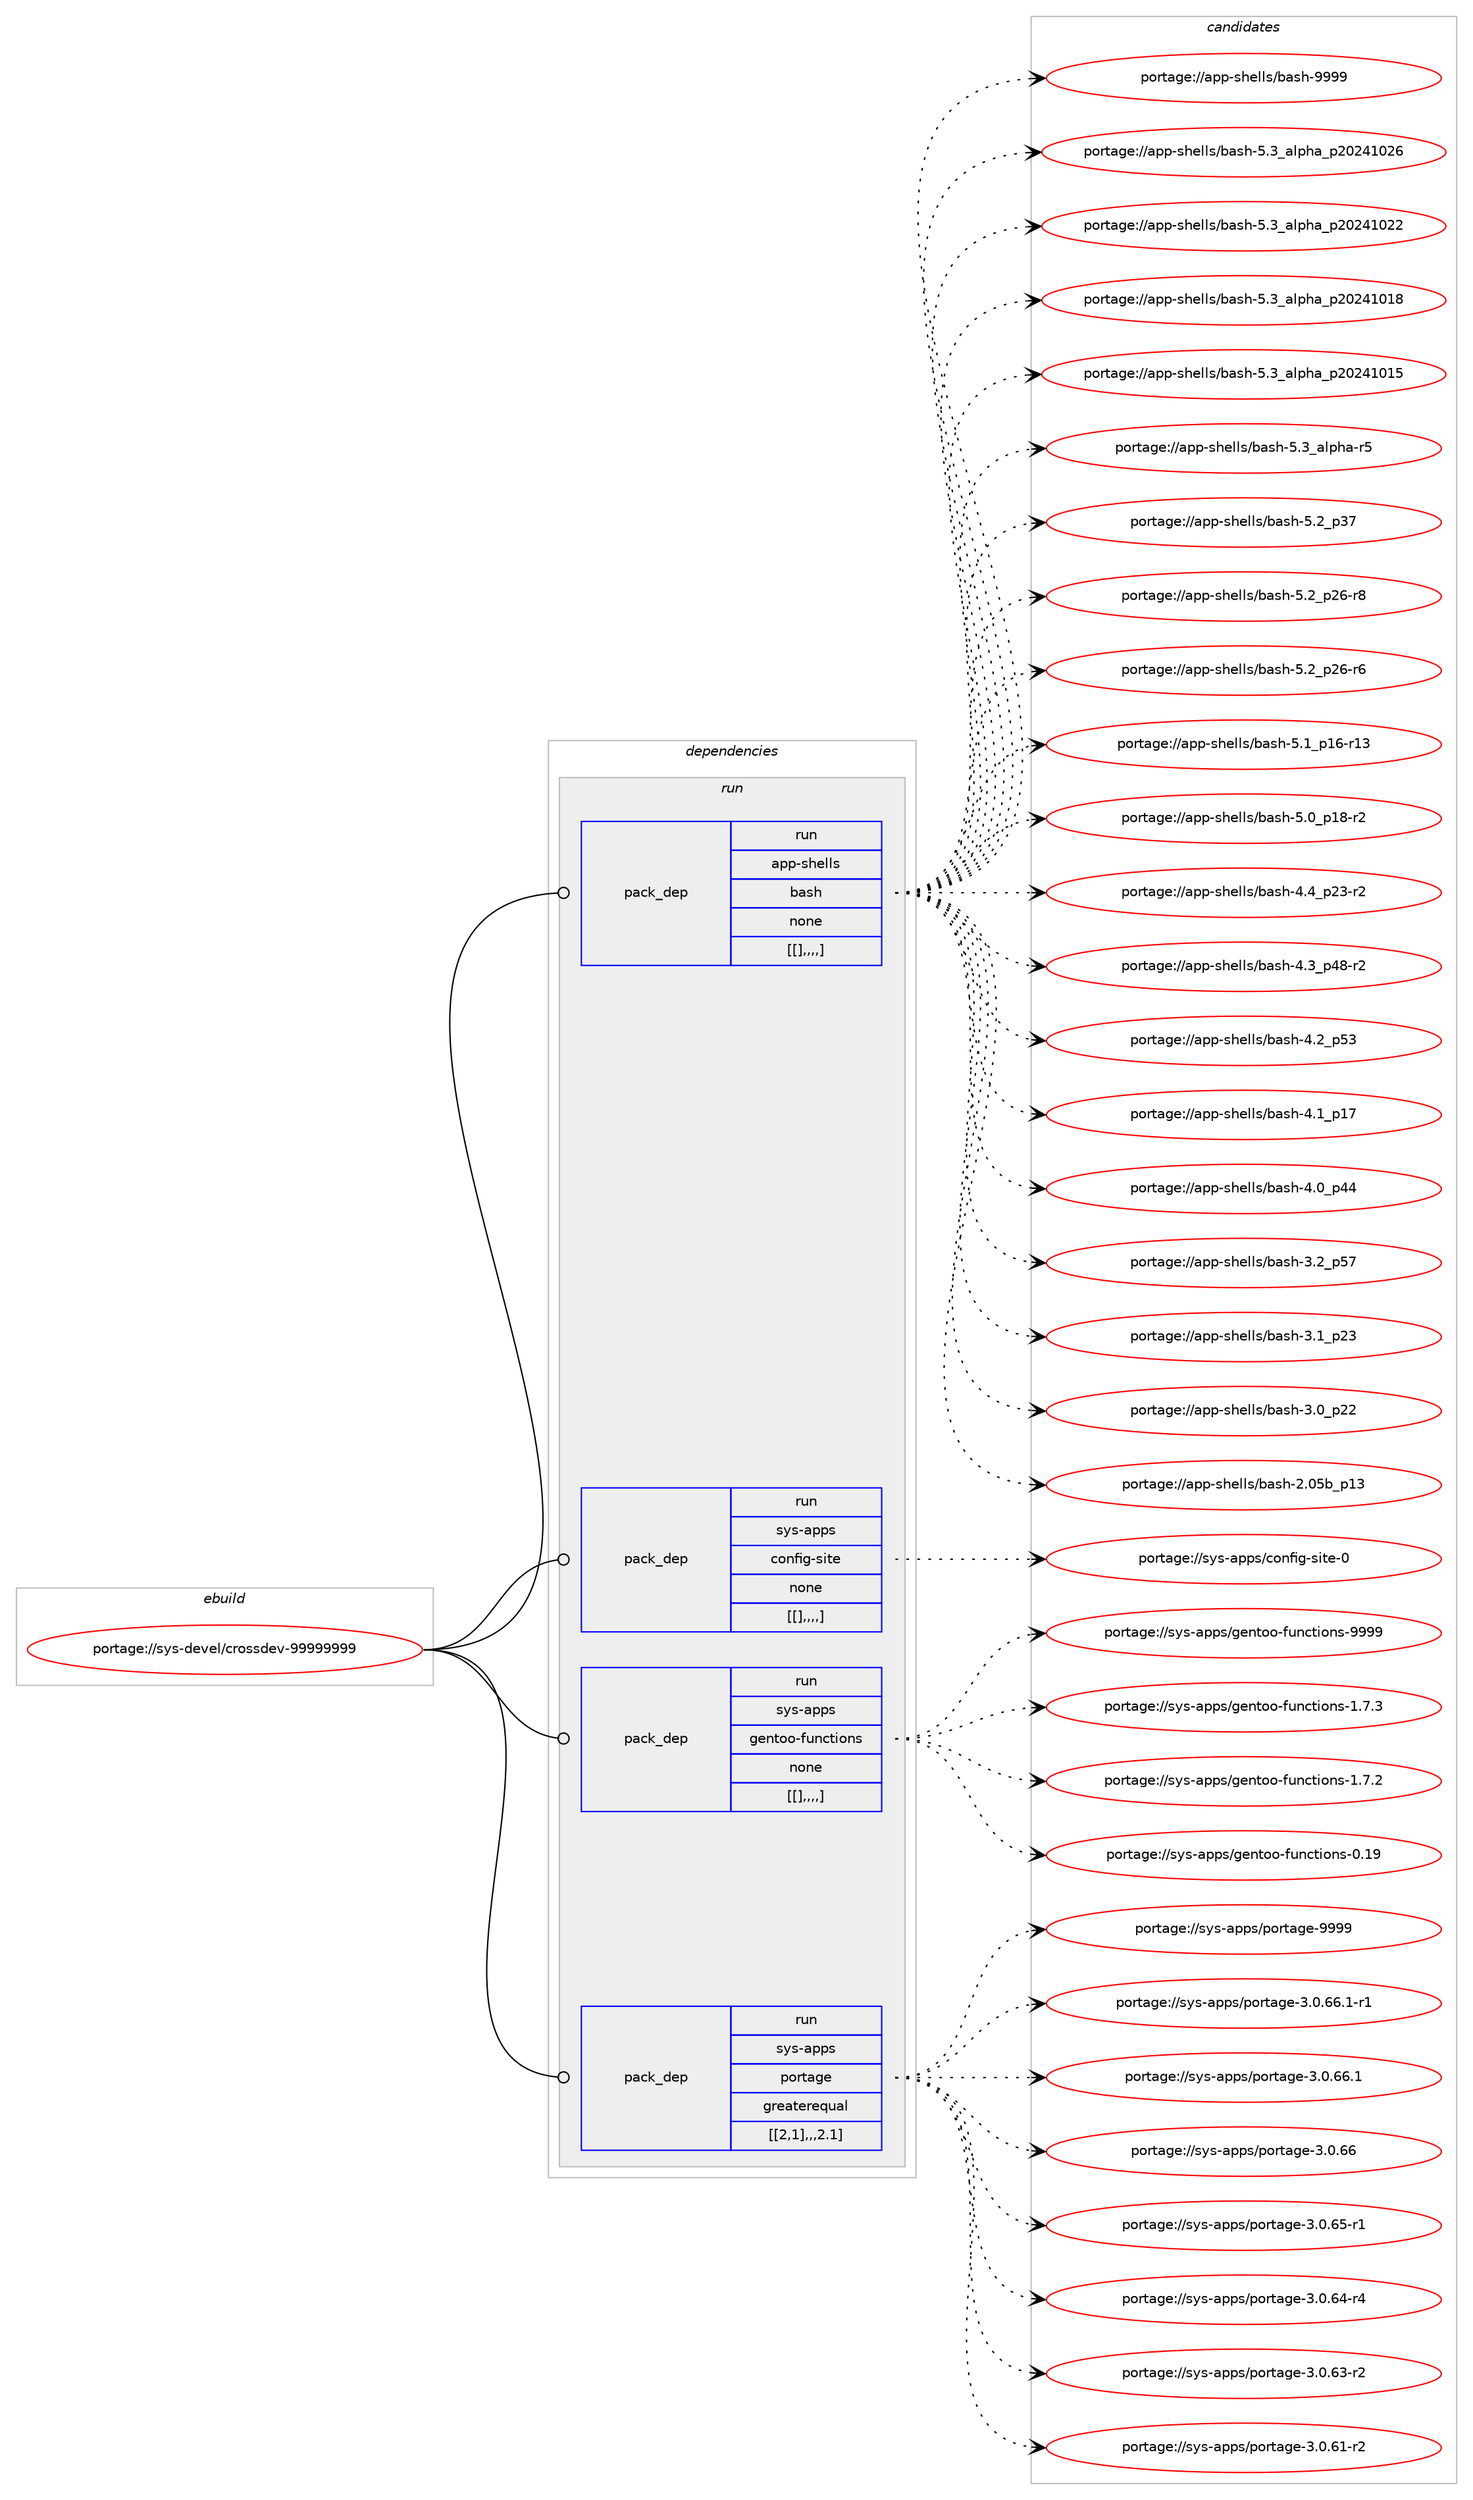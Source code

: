 digraph prolog {

# *************
# Graph options
# *************

newrank=true;
concentrate=true;
compound=true;
graph [rankdir=LR,fontname=Helvetica,fontsize=10,ranksep=1.5];#, ranksep=2.5, nodesep=0.2];
edge  [arrowhead=vee];
node  [fontname=Helvetica,fontsize=10];

# **********
# The ebuild
# **********

subgraph cluster_leftcol {
color=gray;
label=<<i>ebuild</i>>;
id [label="portage://sys-devel/crossdev-99999999", color=red, width=4, href="../sys-devel/crossdev-99999999.svg"];
}

# ****************
# The dependencies
# ****************

subgraph cluster_midcol {
color=gray;
label=<<i>dependencies</i>>;
subgraph cluster_compile {
fillcolor="#eeeeee";
style=filled;
label=<<i>compile</i>>;
}
subgraph cluster_compileandrun {
fillcolor="#eeeeee";
style=filled;
label=<<i>compile and run</i>>;
}
subgraph cluster_run {
fillcolor="#eeeeee";
style=filled;
label=<<i>run</i>>;
subgraph pack742 {
dependency918 [label=<<TABLE BORDER="0" CELLBORDER="1" CELLSPACING="0" CELLPADDING="4" WIDTH="220"><TR><TD ROWSPAN="6" CELLPADDING="30">pack_dep</TD></TR><TR><TD WIDTH="110">run</TD></TR><TR><TD>app-shells</TD></TR><TR><TD>bash</TD></TR><TR><TD>none</TD></TR><TR><TD>[[],,,,]</TD></TR></TABLE>>, shape=none, color=blue];
}
id:e -> dependency918:w [weight=20,style="solid",arrowhead="odot"];
subgraph pack743 {
dependency919 [label=<<TABLE BORDER="0" CELLBORDER="1" CELLSPACING="0" CELLPADDING="4" WIDTH="220"><TR><TD ROWSPAN="6" CELLPADDING="30">pack_dep</TD></TR><TR><TD WIDTH="110">run</TD></TR><TR><TD>sys-apps</TD></TR><TR><TD>config-site</TD></TR><TR><TD>none</TD></TR><TR><TD>[[],,,,]</TD></TR></TABLE>>, shape=none, color=blue];
}
id:e -> dependency919:w [weight=20,style="solid",arrowhead="odot"];
subgraph pack744 {
dependency920 [label=<<TABLE BORDER="0" CELLBORDER="1" CELLSPACING="0" CELLPADDING="4" WIDTH="220"><TR><TD ROWSPAN="6" CELLPADDING="30">pack_dep</TD></TR><TR><TD WIDTH="110">run</TD></TR><TR><TD>sys-apps</TD></TR><TR><TD>gentoo-functions</TD></TR><TR><TD>none</TD></TR><TR><TD>[[],,,,]</TD></TR></TABLE>>, shape=none, color=blue];
}
id:e -> dependency920:w [weight=20,style="solid",arrowhead="odot"];
subgraph pack746 {
dependency922 [label=<<TABLE BORDER="0" CELLBORDER="1" CELLSPACING="0" CELLPADDING="4" WIDTH="220"><TR><TD ROWSPAN="6" CELLPADDING="30">pack_dep</TD></TR><TR><TD WIDTH="110">run</TD></TR><TR><TD>sys-apps</TD></TR><TR><TD>portage</TD></TR><TR><TD>greaterequal</TD></TR><TR><TD>[[2,1],,,2.1]</TD></TR></TABLE>>, shape=none, color=blue];
}
id:e -> dependency922:w [weight=20,style="solid",arrowhead="odot"];
}
}

# **************
# The candidates
# **************

subgraph cluster_choices {
rank=same;
color=gray;
label=<<i>candidates</i>>;

subgraph choice742 {
color=black;
nodesep=1;
choice97112112451151041011081081154798971151044557575757 [label="portage://app-shells/bash-9999", color=red, width=4,href="../app-shells/bash-9999.svg"];
choice971121124511510410110810811547989711510445534651959710811210497951125048505249485054 [label="portage://app-shells/bash-5.3_alpha_p20241026", color=red, width=4,href="../app-shells/bash-5.3_alpha_p20241026.svg"];
choice971121124511510410110810811547989711510445534651959710811210497951125048505249485050 [label="portage://app-shells/bash-5.3_alpha_p20241022", color=red, width=4,href="../app-shells/bash-5.3_alpha_p20241022.svg"];
choice971121124511510410110810811547989711510445534651959710811210497951125048505249484956 [label="portage://app-shells/bash-5.3_alpha_p20241018", color=red, width=4,href="../app-shells/bash-5.3_alpha_p20241018.svg"];
choice971121124511510410110810811547989711510445534651959710811210497951125048505249484953 [label="portage://app-shells/bash-5.3_alpha_p20241015", color=red, width=4,href="../app-shells/bash-5.3_alpha_p20241015.svg"];
choice9711211245115104101108108115479897115104455346519597108112104974511453 [label="portage://app-shells/bash-5.3_alpha-r5", color=red, width=4,href="../app-shells/bash-5.3_alpha-r5.svg"];
choice971121124511510410110810811547989711510445534650951125155 [label="portage://app-shells/bash-5.2_p37", color=red, width=4,href="../app-shells/bash-5.2_p37.svg"];
choice9711211245115104101108108115479897115104455346509511250544511456 [label="portage://app-shells/bash-5.2_p26-r8", color=red, width=4,href="../app-shells/bash-5.2_p26-r8.svg"];
choice9711211245115104101108108115479897115104455346509511250544511454 [label="portage://app-shells/bash-5.2_p26-r6", color=red, width=4,href="../app-shells/bash-5.2_p26-r6.svg"];
choice971121124511510410110810811547989711510445534649951124954451144951 [label="portage://app-shells/bash-5.1_p16-r13", color=red, width=4,href="../app-shells/bash-5.1_p16-r13.svg"];
choice9711211245115104101108108115479897115104455346489511249564511450 [label="portage://app-shells/bash-5.0_p18-r2", color=red, width=4,href="../app-shells/bash-5.0_p18-r2.svg"];
choice9711211245115104101108108115479897115104455246529511250514511450 [label="portage://app-shells/bash-4.4_p23-r2", color=red, width=4,href="../app-shells/bash-4.4_p23-r2.svg"];
choice9711211245115104101108108115479897115104455246519511252564511450 [label="portage://app-shells/bash-4.3_p48-r2", color=red, width=4,href="../app-shells/bash-4.3_p48-r2.svg"];
choice971121124511510410110810811547989711510445524650951125351 [label="portage://app-shells/bash-4.2_p53", color=red, width=4,href="../app-shells/bash-4.2_p53.svg"];
choice971121124511510410110810811547989711510445524649951124955 [label="portage://app-shells/bash-4.1_p17", color=red, width=4,href="../app-shells/bash-4.1_p17.svg"];
choice971121124511510410110810811547989711510445524648951125252 [label="portage://app-shells/bash-4.0_p44", color=red, width=4,href="../app-shells/bash-4.0_p44.svg"];
choice971121124511510410110810811547989711510445514650951125355 [label="portage://app-shells/bash-3.2_p57", color=red, width=4,href="../app-shells/bash-3.2_p57.svg"];
choice971121124511510410110810811547989711510445514649951125051 [label="portage://app-shells/bash-3.1_p23", color=red, width=4,href="../app-shells/bash-3.1_p23.svg"];
choice971121124511510410110810811547989711510445514648951125050 [label="portage://app-shells/bash-3.0_p22", color=red, width=4,href="../app-shells/bash-3.0_p22.svg"];
choice9711211245115104101108108115479897115104455046485398951124951 [label="portage://app-shells/bash-2.05b_p13", color=red, width=4,href="../app-shells/bash-2.05b_p13.svg"];
dependency918:e -> choice97112112451151041011081081154798971151044557575757:w [style=dotted,weight="100"];
dependency918:e -> choice971121124511510410110810811547989711510445534651959710811210497951125048505249485054:w [style=dotted,weight="100"];
dependency918:e -> choice971121124511510410110810811547989711510445534651959710811210497951125048505249485050:w [style=dotted,weight="100"];
dependency918:e -> choice971121124511510410110810811547989711510445534651959710811210497951125048505249484956:w [style=dotted,weight="100"];
dependency918:e -> choice971121124511510410110810811547989711510445534651959710811210497951125048505249484953:w [style=dotted,weight="100"];
dependency918:e -> choice9711211245115104101108108115479897115104455346519597108112104974511453:w [style=dotted,weight="100"];
dependency918:e -> choice971121124511510410110810811547989711510445534650951125155:w [style=dotted,weight="100"];
dependency918:e -> choice9711211245115104101108108115479897115104455346509511250544511456:w [style=dotted,weight="100"];
dependency918:e -> choice9711211245115104101108108115479897115104455346509511250544511454:w [style=dotted,weight="100"];
dependency918:e -> choice971121124511510410110810811547989711510445534649951124954451144951:w [style=dotted,weight="100"];
dependency918:e -> choice9711211245115104101108108115479897115104455346489511249564511450:w [style=dotted,weight="100"];
dependency918:e -> choice9711211245115104101108108115479897115104455246529511250514511450:w [style=dotted,weight="100"];
dependency918:e -> choice9711211245115104101108108115479897115104455246519511252564511450:w [style=dotted,weight="100"];
dependency918:e -> choice971121124511510410110810811547989711510445524650951125351:w [style=dotted,weight="100"];
dependency918:e -> choice971121124511510410110810811547989711510445524649951124955:w [style=dotted,weight="100"];
dependency918:e -> choice971121124511510410110810811547989711510445524648951125252:w [style=dotted,weight="100"];
dependency918:e -> choice971121124511510410110810811547989711510445514650951125355:w [style=dotted,weight="100"];
dependency918:e -> choice971121124511510410110810811547989711510445514649951125051:w [style=dotted,weight="100"];
dependency918:e -> choice971121124511510410110810811547989711510445514648951125050:w [style=dotted,weight="100"];
dependency918:e -> choice9711211245115104101108108115479897115104455046485398951124951:w [style=dotted,weight="100"];
}
subgraph choice748 {
color=black;
nodesep=1;
choice11512111545971121121154799111110102105103451151051161014548 [label="portage://sys-apps/config-site-0", color=red, width=4,href="../sys-apps/config-site-0.svg"];
dependency919:e -> choice11512111545971121121154799111110102105103451151051161014548:w [style=dotted,weight="100"];
}
subgraph choice749 {
color=black;
nodesep=1;
choice11512111545971121121154710310111011611111145102117110991161051111101154557575757 [label="portage://sys-apps/gentoo-functions-9999", color=red, width=4,href="../sys-apps/gentoo-functions-9999.svg"];
choice1151211154597112112115471031011101161111114510211711099116105111110115454946554651 [label="portage://sys-apps/gentoo-functions-1.7.3", color=red, width=4,href="../sys-apps/gentoo-functions-1.7.3.svg"];
choice1151211154597112112115471031011101161111114510211711099116105111110115454946554650 [label="portage://sys-apps/gentoo-functions-1.7.2", color=red, width=4,href="../sys-apps/gentoo-functions-1.7.2.svg"];
choice11512111545971121121154710310111011611111145102117110991161051111101154548464957 [label="portage://sys-apps/gentoo-functions-0.19", color=red, width=4,href="../sys-apps/gentoo-functions-0.19.svg"];
dependency920:e -> choice11512111545971121121154710310111011611111145102117110991161051111101154557575757:w [style=dotted,weight="100"];
dependency920:e -> choice1151211154597112112115471031011101161111114510211711099116105111110115454946554651:w [style=dotted,weight="100"];
dependency920:e -> choice1151211154597112112115471031011101161111114510211711099116105111110115454946554650:w [style=dotted,weight="100"];
dependency920:e -> choice11512111545971121121154710310111011611111145102117110991161051111101154548464957:w [style=dotted,weight="100"];
}
subgraph choice750 {
color=black;
nodesep=1;
choice115121115459711211211547112111114116971031014557575757 [label="portage://sys-apps/portage-9999", color=red, width=4,href="../sys-apps/portage-9999.svg"];
choice115121115459711211211547112111114116971031014551464846545446494511449 [label="portage://sys-apps/portage-3.0.66.1-r1", color=red, width=4,href="../sys-apps/portage-3.0.66.1-r1.svg"];
choice11512111545971121121154711211111411697103101455146484654544649 [label="portage://sys-apps/portage-3.0.66.1", color=red, width=4,href="../sys-apps/portage-3.0.66.1.svg"];
choice1151211154597112112115471121111141169710310145514648465454 [label="portage://sys-apps/portage-3.0.66", color=red, width=4,href="../sys-apps/portage-3.0.66.svg"];
choice11512111545971121121154711211111411697103101455146484654534511449 [label="portage://sys-apps/portage-3.0.65-r1", color=red, width=4,href="../sys-apps/portage-3.0.65-r1.svg"];
choice11512111545971121121154711211111411697103101455146484654524511452 [label="portage://sys-apps/portage-3.0.64-r4", color=red, width=4,href="../sys-apps/portage-3.0.64-r4.svg"];
choice11512111545971121121154711211111411697103101455146484654514511450 [label="portage://sys-apps/portage-3.0.63-r2", color=red, width=4,href="../sys-apps/portage-3.0.63-r2.svg"];
choice11512111545971121121154711211111411697103101455146484654494511450 [label="portage://sys-apps/portage-3.0.61-r2", color=red, width=4,href="../sys-apps/portage-3.0.61-r2.svg"];
dependency922:e -> choice115121115459711211211547112111114116971031014557575757:w [style=dotted,weight="100"];
dependency922:e -> choice115121115459711211211547112111114116971031014551464846545446494511449:w [style=dotted,weight="100"];
dependency922:e -> choice11512111545971121121154711211111411697103101455146484654544649:w [style=dotted,weight="100"];
dependency922:e -> choice1151211154597112112115471121111141169710310145514648465454:w [style=dotted,weight="100"];
dependency922:e -> choice11512111545971121121154711211111411697103101455146484654534511449:w [style=dotted,weight="100"];
dependency922:e -> choice11512111545971121121154711211111411697103101455146484654524511452:w [style=dotted,weight="100"];
dependency922:e -> choice11512111545971121121154711211111411697103101455146484654514511450:w [style=dotted,weight="100"];
dependency922:e -> choice11512111545971121121154711211111411697103101455146484654494511450:w [style=dotted,weight="100"];
}
}

}
